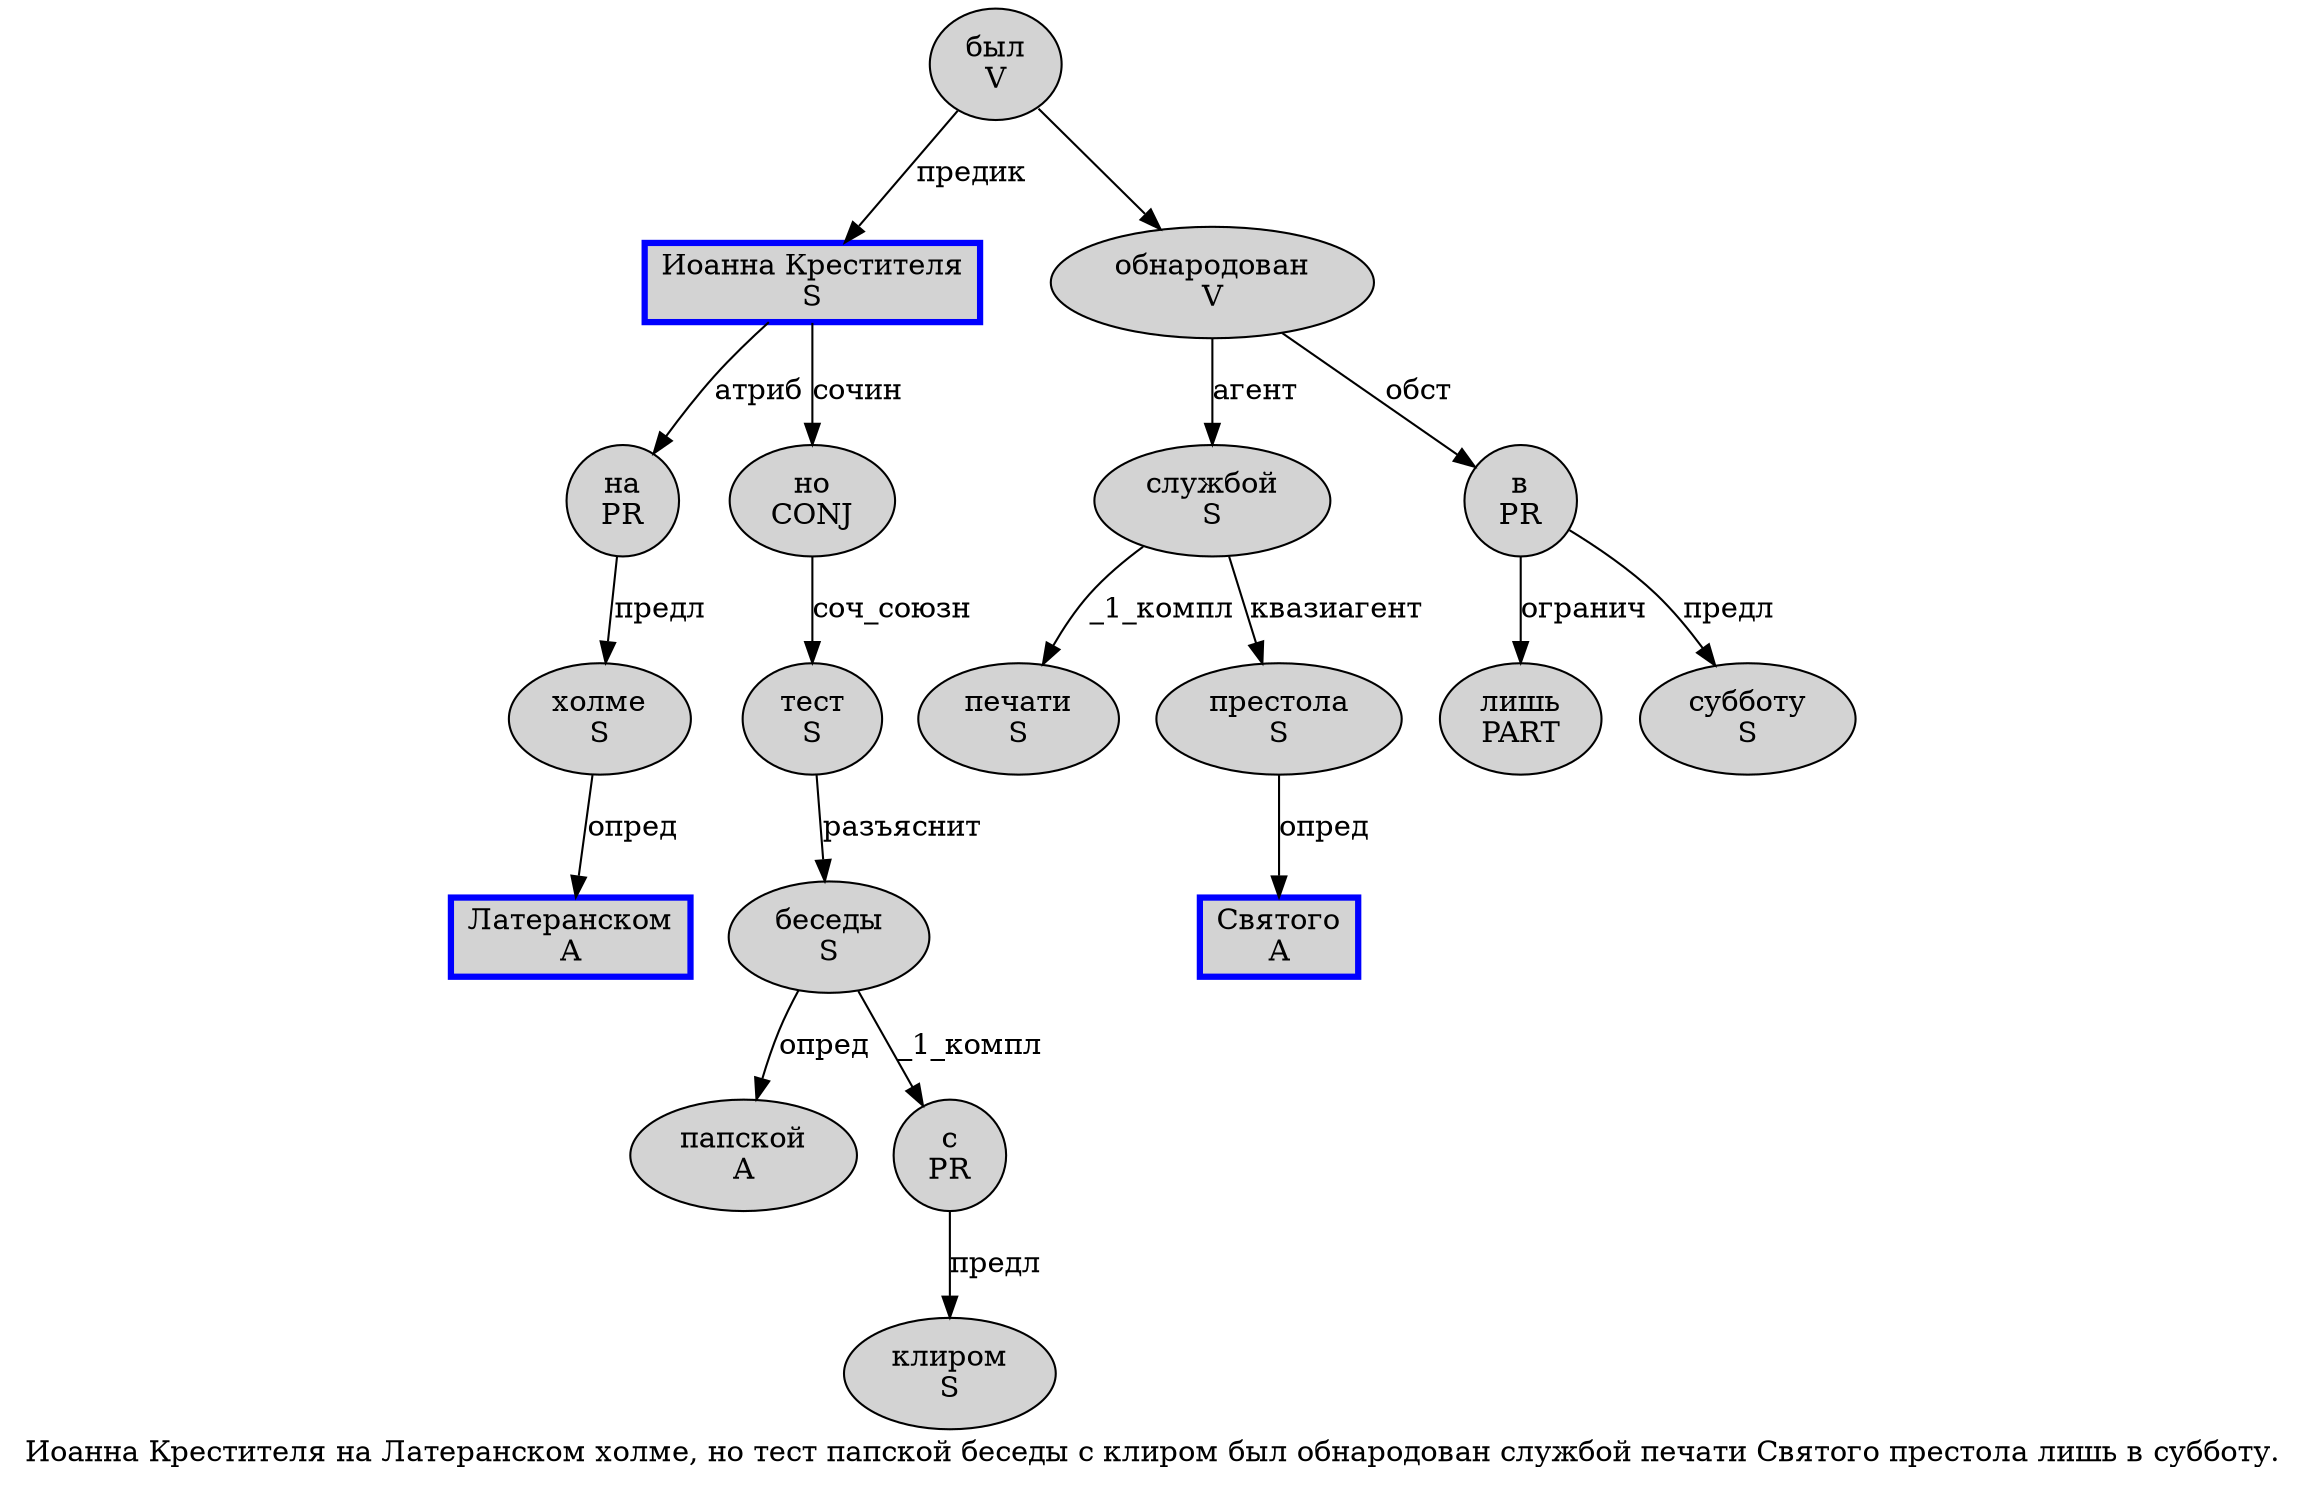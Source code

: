 digraph SENTENCE_1555 {
	graph [label="Иоанна Крестителя на Латеранском холме, но тест папской беседы с клиром был обнародован службой печати Святого престола лишь в субботу."]
	node [style=filled]
		0 [label="Иоанна Крестителя
S" color=blue fillcolor=lightgray penwidth=3 shape=box]
		1 [label="на
PR" color="" fillcolor=lightgray penwidth=1 shape=ellipse]
		2 [label="Латеранском
A" color=blue fillcolor=lightgray penwidth=3 shape=box]
		3 [label="холме
S" color="" fillcolor=lightgray penwidth=1 shape=ellipse]
		5 [label="но
CONJ" color="" fillcolor=lightgray penwidth=1 shape=ellipse]
		6 [label="тест
S" color="" fillcolor=lightgray penwidth=1 shape=ellipse]
		7 [label="папской
A" color="" fillcolor=lightgray penwidth=1 shape=ellipse]
		8 [label="беседы
S" color="" fillcolor=lightgray penwidth=1 shape=ellipse]
		9 [label="с
PR" color="" fillcolor=lightgray penwidth=1 shape=ellipse]
		10 [label="клиром
S" color="" fillcolor=lightgray penwidth=1 shape=ellipse]
		11 [label="был
V" color="" fillcolor=lightgray penwidth=1 shape=ellipse]
		12 [label="обнародован
V" color="" fillcolor=lightgray penwidth=1 shape=ellipse]
		13 [label="службой
S" color="" fillcolor=lightgray penwidth=1 shape=ellipse]
		14 [label="печати
S" color="" fillcolor=lightgray penwidth=1 shape=ellipse]
		15 [label="Святого
A" color=blue fillcolor=lightgray penwidth=3 shape=box]
		16 [label="престола
S" color="" fillcolor=lightgray penwidth=1 shape=ellipse]
		17 [label="лишь
PART" color="" fillcolor=lightgray penwidth=1 shape=ellipse]
		18 [label="в
PR" color="" fillcolor=lightgray penwidth=1 shape=ellipse]
		19 [label="субботу
S" color="" fillcolor=lightgray penwidth=1 shape=ellipse]
			8 -> 7 [label="опред"]
			8 -> 9 [label="_1_компл"]
			16 -> 15 [label="опред"]
			5 -> 6 [label="соч_союзн"]
			12 -> 13 [label="агент"]
			12 -> 18 [label="обст"]
			11 -> 0 [label="предик"]
			11 -> 12
			1 -> 3 [label="предл"]
			6 -> 8 [label="разъяснит"]
			0 -> 1 [label="атриб"]
			0 -> 5 [label="сочин"]
			13 -> 14 [label="_1_компл"]
			13 -> 16 [label="квазиагент"]
			3 -> 2 [label="опред"]
			9 -> 10 [label="предл"]
			18 -> 17 [label="огранич"]
			18 -> 19 [label="предл"]
}
